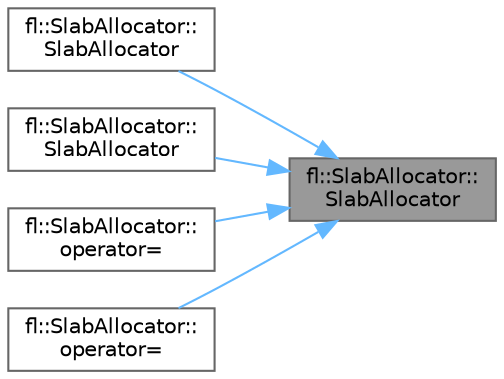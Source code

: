 digraph "fl::SlabAllocator::SlabAllocator"
{
 // INTERACTIVE_SVG=YES
 // LATEX_PDF_SIZE
  bgcolor="transparent";
  edge [fontname=Helvetica,fontsize=10,labelfontname=Helvetica,labelfontsize=10];
  node [fontname=Helvetica,fontsize=10,shape=box,height=0.2,width=0.4];
  rankdir="RL";
  Node1 [id="Node000001",label="fl::SlabAllocator::\lSlabAllocator",height=0.2,width=0.4,color="gray40", fillcolor="grey60", style="filled", fontcolor="black",tooltip=" "];
  Node1 -> Node2 [id="edge1_Node000001_Node000002",dir="back",color="steelblue1",style="solid",tooltip=" "];
  Node2 [id="Node000002",label="fl::SlabAllocator::\lSlabAllocator",height=0.2,width=0.4,color="grey40", fillcolor="white", style="filled",URL="$d5/db8/classfl_1_1_slab_allocator_a48aa8585e4eadb0b2b257e042a44057b.html#a48aa8585e4eadb0b2b257e042a44057b",tooltip=" "];
  Node1 -> Node3 [id="edge2_Node000001_Node000003",dir="back",color="steelblue1",style="solid",tooltip=" "];
  Node3 [id="Node000003",label="fl::SlabAllocator::\lSlabAllocator",height=0.2,width=0.4,color="grey40", fillcolor="white", style="filled",URL="$d5/db8/classfl_1_1_slab_allocator_aa75057f96234af07d8d996176fb1b469.html#aa75057f96234af07d8d996176fb1b469",tooltip=" "];
  Node1 -> Node4 [id="edge3_Node000001_Node000004",dir="back",color="steelblue1",style="solid",tooltip=" "];
  Node4 [id="Node000004",label="fl::SlabAllocator::\loperator=",height=0.2,width=0.4,color="grey40", fillcolor="white", style="filled",URL="$d5/db8/classfl_1_1_slab_allocator_a23aed9e654d1c79afd1943d0bb7786f4.html#a23aed9e654d1c79afd1943d0bb7786f4",tooltip=" "];
  Node1 -> Node5 [id="edge4_Node000001_Node000005",dir="back",color="steelblue1",style="solid",tooltip=" "];
  Node5 [id="Node000005",label="fl::SlabAllocator::\loperator=",height=0.2,width=0.4,color="grey40", fillcolor="white", style="filled",URL="$d5/db8/classfl_1_1_slab_allocator_ac1a516c66ac6fc6e3f74a18db586bbde.html#ac1a516c66ac6fc6e3f74a18db586bbde",tooltip=" "];
}
